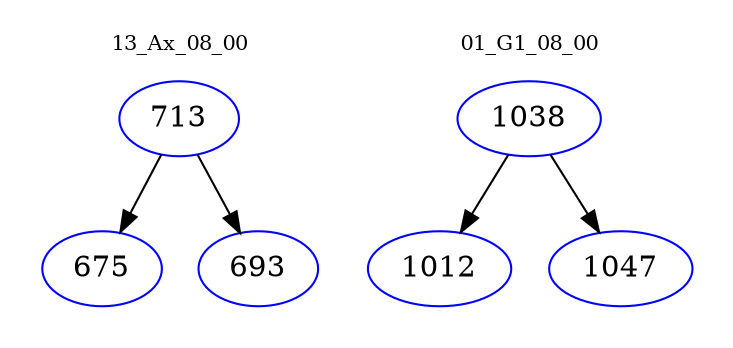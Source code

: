 digraph{
subgraph cluster_0 {
color = white
label = "13_Ax_08_00";
fontsize=10;
T0_713 [label="713", color="blue"]
T0_713 -> T0_675 [color="black"]
T0_675 [label="675", color="blue"]
T0_713 -> T0_693 [color="black"]
T0_693 [label="693", color="blue"]
}
subgraph cluster_1 {
color = white
label = "01_G1_08_00";
fontsize=10;
T1_1038 [label="1038", color="blue"]
T1_1038 -> T1_1012 [color="black"]
T1_1012 [label="1012", color="blue"]
T1_1038 -> T1_1047 [color="black"]
T1_1047 [label="1047", color="blue"]
}
}
